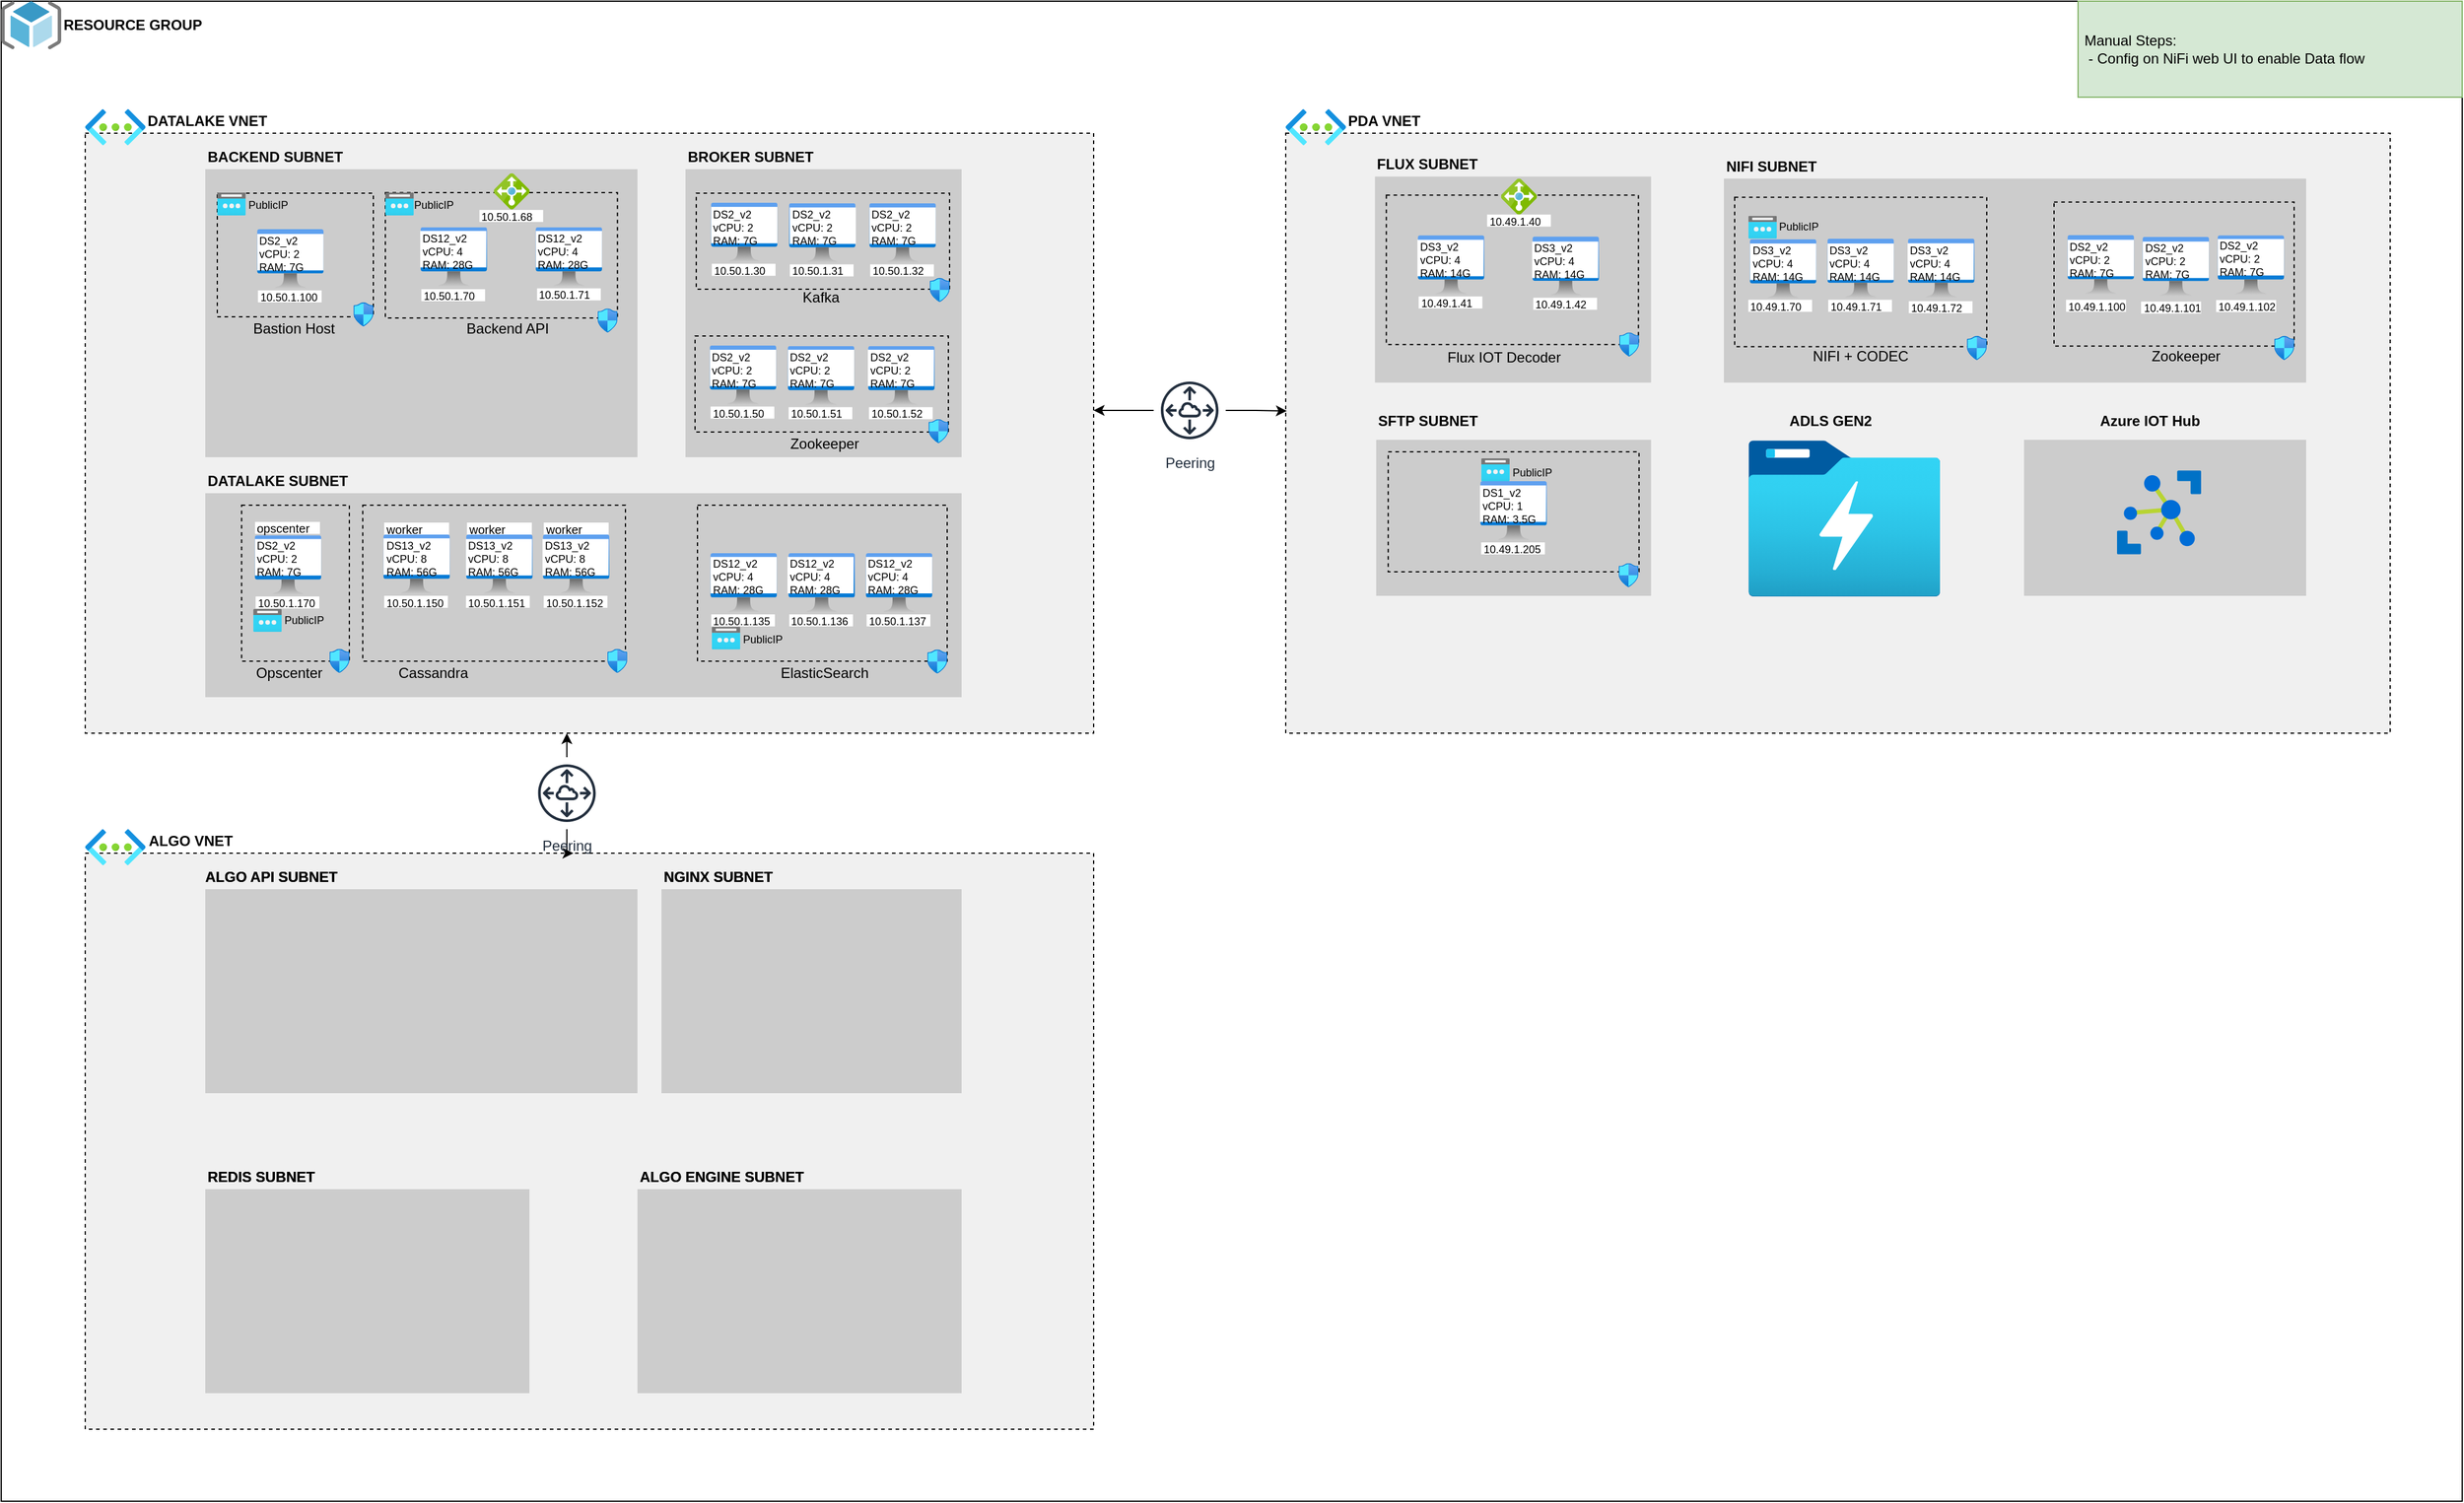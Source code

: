 <mxfile version="14.1.8" type="device"><diagram id="-XwydigJfeWYT86ld59W" name="Page-1"><mxGraphModel dx="3273" dy="1367" grid="1" gridSize="10" guides="1" tooltips="1" connect="1" arrows="1" fold="1" page="0" pageScale="1" pageWidth="850" pageHeight="1100" math="0" shadow="0"><root><mxCell id="0"/><mxCell id="1" parent="0"/><mxCell id="qlE-SgdbGnRQVRPb29I2-3" value="" style="rounded=0;whiteSpace=wrap;html=1;" parent="1" vertex="1"><mxGeometry x="-1320" y="-200" width="2050" height="1250" as="geometry"/></mxCell><mxCell id="7lwhPzg5kPYyMMM-2Xab-65" value="" style="rounded=0;whiteSpace=wrap;html=1;dashed=1;strokeColor=#000000;gradientColor=none;fillColor=#F0F0F0;" parent="1" vertex="1"><mxGeometry x="-250" y="-90" width="920" height="500" as="geometry"/></mxCell><mxCell id="7lwhPzg5kPYyMMM-2Xab-7" value="" style="rounded=0;whiteSpace=wrap;html=1;gradientColor=none;dashed=1;strokeColor=none;fillColor=#CCCCCC;" parent="1" vertex="1"><mxGeometry x="115" y="-52.18" width="485" height="170" as="geometry"/></mxCell><mxCell id="7lwhPzg5kPYyMMM-2Xab-27" value="&lt;b&gt;NIFI SUBNET&lt;/b&gt;" style="text;html=1;strokeColor=none;fillColor=none;align=left;verticalAlign=middle;whiteSpace=wrap;rounded=0;dashed=1;" parent="1" vertex="1"><mxGeometry x="115" y="-72.18" width="160" height="20" as="geometry"/></mxCell><mxCell id="7lwhPzg5kPYyMMM-2Xab-31" value="Zookeeper" style="text;html=1;strokeColor=none;fillColor=none;align=center;verticalAlign=middle;whiteSpace=wrap;rounded=0;dashed=1;" parent="1" vertex="1"><mxGeometry x="420" y="85.64" width="160" height="20" as="geometry"/></mxCell><mxCell id="7lwhPzg5kPYyMMM-2Xab-50" value="" style="rounded=0;whiteSpace=wrap;html=1;gradientColor=none;dashed=1;fillColor=#CCCCCC;strokeColor=none;" parent="1" vertex="1"><mxGeometry x="-174.64" y="165.5" width="228.96" height="130" as="geometry"/></mxCell><mxCell id="7lwhPzg5kPYyMMM-2Xab-54" value="&lt;b&gt;SFTP SUBNET&lt;/b&gt;" style="text;html=1;strokeColor=none;fillColor=none;align=left;verticalAlign=middle;whiteSpace=wrap;rounded=0;dashed=1;" parent="1" vertex="1"><mxGeometry x="-174.64" y="140" width="160" height="20" as="geometry"/></mxCell><mxCell id="7lwhPzg5kPYyMMM-2Xab-56" value="&lt;b&gt;Azure IOT Hub&lt;/b&gt;" style="text;html=1;strokeColor=none;fillColor=none;align=center;verticalAlign=middle;whiteSpace=wrap;rounded=0;dashed=1;" parent="1" vertex="1"><mxGeometry x="390" y="140" width="160" height="20" as="geometry"/></mxCell><mxCell id="7lwhPzg5kPYyMMM-2Xab-58" value="" style="rounded=0;whiteSpace=wrap;html=1;dashed=1;gradientColor=none;fillColor=none;" parent="1" vertex="1"><mxGeometry x="123.95" y="-36.68" width="210" height="124.5" as="geometry"/></mxCell><mxCell id="7lwhPzg5kPYyMMM-2Xab-59" value="" style="rounded=0;whiteSpace=wrap;html=1;dashed=1;gradientColor=none;fillColor=none;" parent="1" vertex="1"><mxGeometry x="390" y="-32.68" width="200" height="120" as="geometry"/></mxCell><mxCell id="7lwhPzg5kPYyMMM-2Xab-60" value="" style="rounded=0;whiteSpace=wrap;html=1;dashed=1;gradientColor=none;fillColor=none;" parent="1" vertex="1"><mxGeometry x="-164.64" y="175.5" width="208.96" height="100" as="geometry"/></mxCell><mxCell id="7lwhPzg5kPYyMMM-2Xab-61" value="" style="rounded=0;whiteSpace=wrap;html=1;gradientColor=none;dashed=1;fillColor=#CCCCCC;strokeColor=none;" parent="1" vertex="1"><mxGeometry x="365" y="165.5" width="235" height="130" as="geometry"/></mxCell><mxCell id="7lwhPzg5kPYyMMM-2Xab-55" value="" style="aspect=fixed;html=1;points=[];align=center;image;fontSize=12;image=img/lib/mscae/Azure_IoT_Hub.svg;dashed=1;strokeColor=#3399FF;fillColor=#ffffff;gradientColor=none;" parent="1" vertex="1"><mxGeometry x="442.5" y="191" width="70" height="70" as="geometry"/></mxCell><mxCell id="7lwhPzg5kPYyMMM-2Xab-62" value="" style="aspect=fixed;html=1;points=[];align=center;image;fontSize=12;image=img/lib/azure2/storage/Data_Lake_Storage_Gen1.svg;dashed=1;strokeColor=#000000;fillColor=none;gradientColor=none;" parent="1" vertex="1"><mxGeometry x="135.36" y="166.09" width="160" height="130" as="geometry"/></mxCell><mxCell id="7lwhPzg5kPYyMMM-2Xab-63" value="&lt;b&gt;ADLS GEN2&lt;/b&gt;" style="text;html=1;strokeColor=none;fillColor=none;align=center;verticalAlign=middle;whiteSpace=wrap;rounded=0;dashed=1;" parent="1" vertex="1"><mxGeometry x="123.95" y="140" width="160" height="20" as="geometry"/></mxCell><mxCell id="7lwhPzg5kPYyMMM-2Xab-34" value="" style="aspect=fixed;html=1;points=[];align=center;image;fontSize=12;image=img/lib/azure2/compute/Virtual_Machine.svg;dashed=1;strokeColor=#3399FF;fillColor=#F0F0F0;gradientColor=none;" parent="1" vertex="1"><mxGeometry x="400" y="-5.18" width="57.91" height="51" as="geometry"/></mxCell><mxCell id="7lwhPzg5kPYyMMM-2Xab-36" value="&lt;font style=&quot;font-size: 9px&quot;&gt;10.49.1.100&lt;/font&gt;" style="text;html=1;strokeColor=none;align=left;verticalAlign=middle;whiteSpace=wrap;rounded=0;dashed=1;fillColor=#ffffff;" parent="1" vertex="1"><mxGeometry x="400" y="48.82" width="50" height="10" as="geometry"/></mxCell><mxCell id="7lwhPzg5kPYyMMM-2Xab-66" value="&lt;b&gt;PDA VNET&lt;/b&gt;" style="text;html=1;strokeColor=none;fillColor=none;align=left;verticalAlign=middle;whiteSpace=wrap;rounded=0;dashed=1;" parent="1" vertex="1"><mxGeometry x="-199.75" y="-110" width="80" height="20" as="geometry"/></mxCell><mxCell id="7lwhPzg5kPYyMMM-2Xab-80" value="" style="aspect=fixed;html=1;points=[];align=center;image;fontSize=12;image=img/lib/azure2/compute/Virtual_Machine.svg;dashed=1;strokeColor=#3399FF;fillColor=#F0F0F0;gradientColor=none;" parent="1" vertex="1"><mxGeometry x="462.5" y="-3.68" width="57.91" height="51" as="geometry"/></mxCell><mxCell id="7lwhPzg5kPYyMMM-2Xab-84" value="&lt;font style=&quot;font-size: 9px&quot;&gt;10.49.1.101&lt;/font&gt;" style="text;html=1;strokeColor=none;align=left;verticalAlign=middle;whiteSpace=wrap;rounded=0;dashed=1;fillColor=#ffffff;" parent="1" vertex="1"><mxGeometry x="462.5" y="50.32" width="50" height="10" as="geometry"/></mxCell><mxCell id="7lwhPzg5kPYyMMM-2Xab-85" value="&lt;font style=&quot;font-size: 9px&quot;&gt;10.49.1.102&lt;/font&gt;" style="text;html=1;strokeColor=none;align=left;verticalAlign=middle;whiteSpace=wrap;rounded=0;dashed=1;fillColor=#ffffff;" parent="1" vertex="1"><mxGeometry x="525.04" y="49.07" width="50" height="10" as="geometry"/></mxCell><mxCell id="7lwhPzg5kPYyMMM-2Xab-86" value="" style="aspect=fixed;html=1;points=[];align=center;image;fontSize=12;image=img/lib/azure2/compute/Virtual_Machine.svg;dashed=1;strokeColor=#3399FF;fillColor=#F0F0F0;gradientColor=none;" parent="1" vertex="1"><mxGeometry x="525.04" y="-4.93" width="57.91" height="51" as="geometry"/></mxCell><mxCell id="7lwhPzg5kPYyMMM-2Xab-91" value="" style="aspect=fixed;html=1;points=[];align=center;image;fontSize=12;image=img/lib/azure2/compute/Virtual_Machine.svg;dashed=1;strokeColor=#3399FF;fillColor=#F0F0F0;gradientColor=none;" parent="1" vertex="1"><mxGeometry x="135.36" y="-1.68" width="57.91" height="51" as="geometry"/></mxCell><mxCell id="7lwhPzg5kPYyMMM-2Xab-92" value="&lt;div style=&quot;text-align: justify&quot;&gt;&lt;span style=&quot;font-size: 9px&quot;&gt;DS3_v2&lt;/span&gt;&lt;/div&gt;&lt;font style=&quot;font-size: 9px&quot;&gt;&lt;div style=&quot;text-align: justify&quot;&gt;&lt;span&gt;vCPU: 4&lt;/span&gt;&lt;/div&gt;&lt;div style=&quot;text-align: justify&quot;&gt;&lt;span&gt;RAM: 14G&lt;/span&gt;&lt;/div&gt;&lt;/font&gt;" style="text;html=1;strokeColor=none;align=left;verticalAlign=middle;whiteSpace=wrap;rounded=0;dashed=1;fillColor=#ffffff;" parent="1" vertex="1"><mxGeometry x="136.79" y="1.95" width="55.05" height="30.37" as="geometry"/></mxCell><mxCell id="7lwhPzg5kPYyMMM-2Xab-93" value="&lt;font style=&quot;font-size: 9px&quot;&gt;10.49.1.70&lt;/font&gt;" style="text;html=1;strokeColor=none;align=left;verticalAlign=middle;whiteSpace=wrap;rounded=0;dashed=1;fillColor=#ffffff;" parent="1" vertex="1"><mxGeometry x="135.36" y="48.82" width="53.07" height="10" as="geometry"/></mxCell><mxCell id="7lwhPzg5kPYyMMM-2Xab-94" value="" style="aspect=fixed;html=1;points=[];align=center;image;fontSize=12;image=img/lib/azure2/compute/Virtual_Machine.svg;dashed=1;strokeColor=#3399FF;fillColor=#F0F0F0;gradientColor=none;" parent="1" vertex="1"><mxGeometry x="199.99" y="-2.18" width="57.91" height="51" as="geometry"/></mxCell><mxCell id="7lwhPzg5kPYyMMM-2Xab-96" value="&lt;font style=&quot;font-size: 9px&quot;&gt;10.49.1.71&lt;/font&gt;" style="text;html=1;strokeColor=none;align=left;verticalAlign=middle;whiteSpace=wrap;rounded=0;dashed=1;fillColor=#ffffff;" parent="1" vertex="1"><mxGeometry x="201.92" y="48.82" width="53.07" height="10" as="geometry"/></mxCell><mxCell id="7lwhPzg5kPYyMMM-2Xab-97" value="" style="aspect=fixed;html=1;points=[];align=center;image;fontSize=12;image=img/lib/azure2/compute/Virtual_Machine.svg;dashed=1;strokeColor=#3399FF;fillColor=#F0F0F0;gradientColor=none;" parent="1" vertex="1"><mxGeometry x="267.09" y="-2.18" width="57.91" height="51" as="geometry"/></mxCell><mxCell id="7lwhPzg5kPYyMMM-2Xab-99" value="&lt;font style=&quot;font-size: 9px&quot;&gt;10.49.1.72&lt;/font&gt;" style="text;html=1;strokeColor=none;align=left;verticalAlign=middle;whiteSpace=wrap;rounded=0;dashed=1;fillColor=#ffffff;" parent="1" vertex="1"><mxGeometry x="269.02" y="50" width="53.07" height="10" as="geometry"/></mxCell><mxCell id="7lwhPzg5kPYyMMM-2Xab-100" value="" style="aspect=fixed;html=1;points=[];align=center;image;fontSize=12;image=img/lib/azure2/compute/Virtual_Machine.svg;dashed=1;strokeColor=#3399FF;fillColor=#F0F0F0;gradientColor=none;" parent="1" vertex="1"><mxGeometry x="-89.12" y="200" width="57.91" height="51" as="geometry"/></mxCell><mxCell id="7lwhPzg5kPYyMMM-2Xab-102" value="&lt;font style=&quot;font-size: 9px&quot;&gt;10.49.1.205&lt;/font&gt;" style="text;html=1;strokeColor=none;align=left;verticalAlign=middle;whiteSpace=wrap;rounded=0;dashed=1;fillColor=#ffffff;" parent="1" vertex="1"><mxGeometry x="-87.19" y="251" width="53.07" height="10" as="geometry"/></mxCell><mxCell id="7lwhPzg5kPYyMMM-2Xab-103" value="" style="rounded=0;whiteSpace=wrap;html=1;gradientColor=none;dashed=1;strokeColor=none;fillColor=#CCCCCC;" parent="1" vertex="1"><mxGeometry x="-175.68" y="-53.86" width="230" height="171.68" as="geometry"/></mxCell><mxCell id="7lwhPzg5kPYyMMM-2Xab-104" value="&lt;b&gt;FLUX SUBNET&lt;/b&gt;" style="text;html=1;strokeColor=none;fillColor=none;align=left;verticalAlign=middle;whiteSpace=wrap;rounded=0;dashed=1;" parent="1" vertex="1"><mxGeometry x="-175.68" y="-73.86" width="160" height="20" as="geometry"/></mxCell><mxCell id="7lwhPzg5kPYyMMM-2Xab-105" value="" style="rounded=0;whiteSpace=wrap;html=1;dashed=1;gradientColor=none;fillColor=none;" parent="1" vertex="1"><mxGeometry x="-166.2" y="-38.36" width="210" height="124.5" as="geometry"/></mxCell><mxCell id="7lwhPzg5kPYyMMM-2Xab-106" value="" style="aspect=fixed;html=1;points=[];align=center;image;fontSize=12;image=img/lib/azure2/compute/Virtual_Machine.svg;dashed=1;strokeColor=#3399FF;fillColor=#F0F0F0;gradientColor=none;" parent="1" vertex="1"><mxGeometry x="-141.2" y="-4.93" width="57.91" height="51" as="geometry"/></mxCell><mxCell id="7lwhPzg5kPYyMMM-2Xab-108" value="&lt;font style=&quot;font-size: 9px&quot;&gt;10.49.1.41&lt;/font&gt;" style="text;html=1;strokeColor=none;align=left;verticalAlign=middle;whiteSpace=wrap;rounded=0;dashed=1;fillColor=#ffffff;" parent="1" vertex="1"><mxGeometry x="-139.27" y="46.07" width="53.07" height="10" as="geometry"/></mxCell><mxCell id="7lwhPzg5kPYyMMM-2Xab-113" value="" style="aspect=fixed;html=1;points=[];align=center;image;fontSize=12;image=img/lib/azure2/compute/Virtual_Machine.svg;dashed=1;strokeColor=#3399FF;fillColor=#F0F0F0;gradientColor=none;" parent="1" vertex="1"><mxGeometry x="-45.68" y="-3.86" width="57.91" height="51" as="geometry"/></mxCell><mxCell id="7lwhPzg5kPYyMMM-2Xab-115" value="&lt;font style=&quot;font-size: 9px&quot;&gt;10.49.1.42&lt;/font&gt;" style="text;html=1;strokeColor=none;align=left;verticalAlign=middle;whiteSpace=wrap;rounded=0;dashed=1;fillColor=#ffffff;" parent="1" vertex="1"><mxGeometry x="-43.75" y="47.14" width="53.07" height="10" as="geometry"/></mxCell><mxCell id="7lwhPzg5kPYyMMM-2Xab-116" value="" style="aspect=fixed;html=1;points=[];align=center;image;fontSize=12;image=img/lib/mscae/Load_Balancer_feature.svg;dashed=1;strokeColor=#000000;fillColor=#F0F0F0;gradientColor=none;" parent="1" vertex="1"><mxGeometry x="-70.68" y="-52.18" width="30" height="30" as="geometry"/></mxCell><mxCell id="7lwhPzg5kPYyMMM-2Xab-117" value="&lt;font style=&quot;font-size: 9px&quot;&gt;10.49.1.40&lt;/font&gt;" style="text;html=1;strokeColor=none;align=left;verticalAlign=middle;whiteSpace=wrap;rounded=0;dashed=1;fillColor=#ffffff;" parent="1" vertex="1"><mxGeometry x="-82.22" y="-22.18" width="53.07" height="10" as="geometry"/></mxCell><mxCell id="7lwhPzg5kPYyMMM-2Xab-118" value="" style="rounded=0;whiteSpace=wrap;html=1;dashed=1;strokeColor=#000000;gradientColor=none;fillColor=#F0F0F0;" parent="1" vertex="1"><mxGeometry x="-1250" y="-90" width="840" height="500" as="geometry"/></mxCell><mxCell id="7lwhPzg5kPYyMMM-2Xab-119" value="" style="aspect=fixed;html=1;points=[];align=center;image;fontSize=12;image=img/lib/azure2/networking/Virtual_Networks.svg;" parent="1" vertex="1"><mxGeometry x="-1250" y="-110" width="50.25" height="30" as="geometry"/></mxCell><mxCell id="7lwhPzg5kPYyMMM-2Xab-120" value="&lt;b&gt;DATALAKE VNET&lt;/b&gt;" style="text;html=1;strokeColor=none;fillColor=none;align=left;verticalAlign=middle;whiteSpace=wrap;rounded=0;dashed=1;" parent="1" vertex="1"><mxGeometry x="-1199.75" y="-110" width="110" height="20" as="geometry"/></mxCell><mxCell id="7lwhPzg5kPYyMMM-2Xab-121" value="" style="rounded=0;whiteSpace=wrap;html=1;gradientColor=none;dashed=1;strokeColor=none;fillColor=#CCCCCC;" parent="1" vertex="1"><mxGeometry x="-1150" y="-60" width="360" height="240" as="geometry"/></mxCell><mxCell id="7lwhPzg5kPYyMMM-2Xab-122" value="&lt;b&gt;BACKEND SUBNET&lt;/b&gt;" style="text;html=1;strokeColor=none;fillColor=none;align=left;verticalAlign=middle;whiteSpace=wrap;rounded=0;dashed=1;" parent="1" vertex="1"><mxGeometry x="-1150" y="-80" width="160" height="20" as="geometry"/></mxCell><mxCell id="7lwhPzg5kPYyMMM-2Xab-123" value="" style="rounded=0;whiteSpace=wrap;html=1;dashed=1;gradientColor=none;fillColor=none;" parent="1" vertex="1"><mxGeometry x="-1000" y="-40.55" width="193.33" height="104.5" as="geometry"/></mxCell><mxCell id="7lwhPzg5kPYyMMM-2Xab-126" value="&lt;font style=&quot;font-size: 9px&quot;&gt;10.50.1.70&lt;/font&gt;" style="text;html=1;strokeColor=none;align=left;verticalAlign=middle;whiteSpace=wrap;rounded=0;dashed=1;fillColor=#ffffff;" parent="1" vertex="1"><mxGeometry x="-970" y="40.0" width="53.07" height="10" as="geometry"/></mxCell><mxCell id="7lwhPzg5kPYyMMM-2Xab-127" value="" style="aspect=fixed;html=1;points=[];align=center;image;fontSize=12;image=img/lib/mscae/Load_Balancer_feature.svg;dashed=1;strokeColor=#000000;fillColor=#F0F0F0;gradientColor=none;" parent="1" vertex="1"><mxGeometry x="-909.75" y="-56.55" width="30" height="30" as="geometry"/></mxCell><mxCell id="7lwhPzg5kPYyMMM-2Xab-128" value="&lt;font style=&quot;font-size: 9px&quot;&gt;10.50.1.68&lt;/font&gt;" style="text;html=1;strokeColor=none;align=left;verticalAlign=middle;whiteSpace=wrap;rounded=0;dashed=1;fillColor=#ffffff;" parent="1" vertex="1"><mxGeometry x="-921.64" y="-26.05" width="53.07" height="10" as="geometry"/></mxCell><mxCell id="7lwhPzg5kPYyMMM-2Xab-129" value="" style="aspect=fixed;html=1;points=[];align=center;image;fontSize=12;image=img/lib/azure2/compute/Virtual_Machine.svg;dashed=1;strokeColor=#3399FF;fillColor=#F0F0F0;gradientColor=none;" parent="1" vertex="1"><mxGeometry x="-876.05" y="-11.68" width="57.91" height="51" as="geometry"/></mxCell><mxCell id="7lwhPzg5kPYyMMM-2Xab-131" value="&lt;font style=&quot;font-size: 9px&quot;&gt;10.50.1.71&lt;/font&gt;" style="text;html=1;strokeColor=none;align=left;verticalAlign=middle;whiteSpace=wrap;rounded=0;dashed=1;fillColor=#ffffff;" parent="1" vertex="1"><mxGeometry x="-873.63" y="39.32" width="53.07" height="10" as="geometry"/></mxCell><mxCell id="7lwhPzg5kPYyMMM-2Xab-139" value="" style="rounded=0;whiteSpace=wrap;html=1;gradientColor=none;dashed=1;strokeColor=none;fillColor=#CCCCCC;" parent="1" vertex="1"><mxGeometry x="-1150" y="210" width="630" height="170" as="geometry"/></mxCell><mxCell id="7lwhPzg5kPYyMMM-2Xab-140" value="Cassandra" style="text;html=1;strokeColor=none;fillColor=none;align=center;verticalAlign=middle;whiteSpace=wrap;rounded=0;dashed=1;" parent="1" vertex="1"><mxGeometry x="-1039.75" y="350" width="160" height="20" as="geometry"/></mxCell><mxCell id="7lwhPzg5kPYyMMM-2Xab-141" value="" style="rounded=0;whiteSpace=wrap;html=1;dashed=1;gradientColor=none;fillColor=none;" parent="1" vertex="1"><mxGeometry x="-1119.75" y="220" width="89.75" height="130" as="geometry"/></mxCell><mxCell id="7lwhPzg5kPYyMMM-2Xab-142" value="" style="aspect=fixed;html=1;points=[];align=center;image;fontSize=12;image=img/lib/azure2/compute/Virtual_Machine.svg;dashed=1;strokeColor=#3399FF;fillColor=#F0F0F0;gradientColor=none;" parent="1" vertex="1"><mxGeometry x="-1002.91" y="244.5" width="57.91" height="51" as="geometry"/></mxCell><mxCell id="7lwhPzg5kPYyMMM-2Xab-144" value="&lt;font style=&quot;font-size: 9px&quot;&gt;10.50.1.150&lt;/font&gt;" style="text;html=1;strokeColor=none;align=left;verticalAlign=middle;whiteSpace=wrap;rounded=0;dashed=1;fillColor=#ffffff;" parent="1" vertex="1"><mxGeometry x="-1000.99" y="295.5" width="53.07" height="10" as="geometry"/></mxCell><mxCell id="7lwhPzg5kPYyMMM-2Xab-147" value="" style="aspect=fixed;html=1;points=[];align=center;image;fontSize=12;image=img/lib/azure2/compute/Virtual_Machine.svg;dashed=1;strokeColor=#3399FF;fillColor=#F0F0F0;gradientColor=none;" parent="1" vertex="1"><mxGeometry x="-933.96" y="244.5" width="57.91" height="51" as="geometry"/></mxCell><mxCell id="7lwhPzg5kPYyMMM-2Xab-149" value="&lt;font style=&quot;font-size: 9px&quot;&gt;10.50.1.151&lt;/font&gt;" style="text;html=1;strokeColor=none;align=left;verticalAlign=middle;whiteSpace=wrap;rounded=0;dashed=1;fillColor=#ffffff;" parent="1" vertex="1"><mxGeometry x="-932.82" y="295.5" width="53.07" height="10" as="geometry"/></mxCell><mxCell id="7lwhPzg5kPYyMMM-2Xab-150" value="" style="aspect=fixed;html=1;points=[];align=center;image;fontSize=12;image=img/lib/azure2/compute/Virtual_Machine.svg;dashed=1;strokeColor=#3399FF;fillColor=#F0F0F0;gradientColor=none;" parent="1" vertex="1"><mxGeometry x="-870" y="244.5" width="57.91" height="51" as="geometry"/></mxCell><mxCell id="7lwhPzg5kPYyMMM-2Xab-152" value="&lt;font style=&quot;font-size: 9px&quot;&gt;10.50.1.152&lt;/font&gt;" style="text;html=1;strokeColor=none;align=left;verticalAlign=middle;whiteSpace=wrap;rounded=0;dashed=1;fillColor=#ffffff;" parent="1" vertex="1"><mxGeometry x="-868.08" y="295.5" width="53.07" height="10" as="geometry"/></mxCell><mxCell id="7lwhPzg5kPYyMMM-2Xab-153" value="&lt;font size=&quot;1&quot;&gt;worker&lt;/font&gt;" style="text;html=1;strokeColor=none;align=left;verticalAlign=middle;whiteSpace=wrap;rounded=0;dashed=1;fillColor=#ffffff;" parent="1" vertex="1"><mxGeometry x="-1000.99" y="234.5" width="54.07" height="10" as="geometry"/></mxCell><mxCell id="7lwhPzg5kPYyMMM-2Xab-156" value="&lt;font size=&quot;1&quot;&gt;worker&lt;/font&gt;" style="text;html=1;strokeColor=none;align=left;verticalAlign=middle;whiteSpace=wrap;rounded=0;dashed=1;fillColor=#ffffff;" parent="1" vertex="1"><mxGeometry x="-932.04" y="234.5" width="54.07" height="10" as="geometry"/></mxCell><mxCell id="7lwhPzg5kPYyMMM-2Xab-157" value="&lt;font size=&quot;1&quot;&gt;worker&lt;/font&gt;" style="text;html=1;strokeColor=none;align=left;verticalAlign=middle;whiteSpace=wrap;rounded=0;dashed=1;fillColor=#ffffff;" parent="1" vertex="1"><mxGeometry x="-868.06" y="234.5" width="54.07" height="10" as="geometry"/></mxCell><mxCell id="7lwhPzg5kPYyMMM-2Xab-158" value="" style="aspect=fixed;html=1;points=[];align=center;image;fontSize=12;image=img/lib/azure2/compute/Virtual_Machine.svg;dashed=1;strokeColor=#3399FF;fillColor=#F0F0F0;gradientColor=none;" parent="1" vertex="1"><mxGeometry x="-1110" y="245.09" width="57.91" height="51" as="geometry"/></mxCell><mxCell id="7lwhPzg5kPYyMMM-2Xab-160" value="&lt;font style=&quot;font-size: 9px&quot;&gt;10.50.1.170&lt;/font&gt;" style="text;html=1;strokeColor=none;align=left;verticalAlign=middle;whiteSpace=wrap;rounded=0;dashed=1;fillColor=#ffffff;" parent="1" vertex="1"><mxGeometry x="-1108.07" y="296.09" width="53.07" height="10" as="geometry"/></mxCell><mxCell id="7lwhPzg5kPYyMMM-2Xab-161" value="&lt;font size=&quot;1&quot;&gt;opscenter&lt;/font&gt;" style="text;html=1;strokeColor=none;align=left;verticalAlign=middle;whiteSpace=wrap;rounded=0;dashed=1;fillColor=#ffffff;" parent="1" vertex="1"><mxGeometry x="-1108.56" y="233.9" width="54.07" height="10" as="geometry"/></mxCell><mxCell id="7lwhPzg5kPYyMMM-2Xab-163" value="ElasticSearch" style="text;html=1;strokeColor=none;fillColor=none;align=center;verticalAlign=middle;whiteSpace=wrap;rounded=0;dashed=1;" parent="1" vertex="1"><mxGeometry x="-714.11" y="350" width="160" height="20" as="geometry"/></mxCell><mxCell id="7lwhPzg5kPYyMMM-2Xab-164" value="" style="rounded=0;whiteSpace=wrap;html=1;dashed=1;gradientColor=none;fillColor=none;" parent="1" vertex="1"><mxGeometry x="-740" y="220" width="208" height="130" as="geometry"/></mxCell><mxCell id="7lwhPzg5kPYyMMM-2Xab-165" value="" style="aspect=fixed;html=1;points=[];align=center;image;fontSize=12;image=img/lib/azure2/compute/Virtual_Machine.svg;dashed=1;strokeColor=#3399FF;fillColor=#F0F0F0;gradientColor=none;" parent="1" vertex="1"><mxGeometry x="-601.01" y="260" width="57.91" height="51" as="geometry"/></mxCell><mxCell id="7lwhPzg5kPYyMMM-2Xab-167" value="&lt;font style=&quot;font-size: 9px&quot;&gt;10.50.1.137&lt;/font&gt;" style="text;html=1;strokeColor=none;align=left;verticalAlign=middle;whiteSpace=wrap;rounded=0;dashed=1;fillColor=#ffffff;" parent="1" vertex="1"><mxGeometry x="-599.08" y="311" width="53.07" height="10" as="geometry"/></mxCell><mxCell id="7lwhPzg5kPYyMMM-2Xab-168" value="" style="aspect=fixed;html=1;points=[];align=center;image;fontSize=12;image=img/lib/azure2/compute/Virtual_Machine.svg;dashed=1;strokeColor=#3399FF;fillColor=#F0F0F0;gradientColor=none;" parent="1" vertex="1"><mxGeometry x="-730.49" y="260" width="57.91" height="51" as="geometry"/></mxCell><mxCell id="7lwhPzg5kPYyMMM-2Xab-170" value="&lt;font style=&quot;font-size: 9px&quot;&gt;10.50.1.135&lt;/font&gt;" style="text;html=1;strokeColor=none;align=left;verticalAlign=middle;whiteSpace=wrap;rounded=0;dashed=1;fillColor=#ffffff;" parent="1" vertex="1"><mxGeometry x="-728.56" y="311" width="53.07" height="10" as="geometry"/></mxCell><mxCell id="7lwhPzg5kPYyMMM-2Xab-171" value="" style="aspect=fixed;html=1;points=[];align=center;image;fontSize=12;image=img/lib/azure2/compute/Virtual_Machine.svg;dashed=1;strokeColor=#3399FF;fillColor=#F0F0F0;gradientColor=none;" parent="1" vertex="1"><mxGeometry x="-665.48" y="260" width="57.91" height="51" as="geometry"/></mxCell><mxCell id="7lwhPzg5kPYyMMM-2Xab-173" value="&lt;font style=&quot;font-size: 9px&quot;&gt;10.50.1.136&lt;/font&gt;" style="text;html=1;strokeColor=none;align=left;verticalAlign=middle;whiteSpace=wrap;rounded=0;dashed=1;fillColor=#ffffff;" parent="1" vertex="1"><mxGeometry x="-663.55" y="311" width="53.07" height="10" as="geometry"/></mxCell><mxCell id="7lwhPzg5kPYyMMM-2Xab-179" value="" style="rounded=0;whiteSpace=wrap;html=1;gradientColor=none;dashed=1;strokeColor=none;fillColor=#CCCCCC;" parent="1" vertex="1"><mxGeometry x="-750" y="-60" width="230" height="240" as="geometry"/></mxCell><mxCell id="7lwhPzg5kPYyMMM-2Xab-180" value="" style="rounded=0;whiteSpace=wrap;html=1;dashed=1;gradientColor=none;fillColor=none;" parent="1" vertex="1"><mxGeometry x="-741.04" y="-40" width="211.04" height="80" as="geometry"/></mxCell><mxCell id="7lwhPzg5kPYyMMM-2Xab-182" value="" style="aspect=fixed;html=1;points=[];align=center;image;fontSize=12;image=img/lib/azure2/compute/Virtual_Machine.svg;dashed=1;strokeColor=#3399FF;fillColor=#F0F0F0;gradientColor=none;" parent="1" vertex="1"><mxGeometry x="-598.07" y="-31.68" width="57.91" height="51" as="geometry"/></mxCell><mxCell id="7lwhPzg5kPYyMMM-2Xab-184" value="&lt;font style=&quot;font-size: 9px&quot;&gt;10.50.1.32&lt;/font&gt;" style="text;html=1;strokeColor=none;align=left;verticalAlign=middle;whiteSpace=wrap;rounded=0;dashed=1;fillColor=#ffffff;" parent="1" vertex="1"><mxGeometry x="-596.14" y="19.32" width="53.07" height="10" as="geometry"/></mxCell><mxCell id="7lwhPzg5kPYyMMM-2Xab-185" value="&lt;b&gt;BROKER SUBNET&lt;/b&gt;" style="text;html=1;strokeColor=none;fillColor=none;align=left;verticalAlign=middle;whiteSpace=wrap;rounded=0;dashed=1;" parent="1" vertex="1"><mxGeometry x="-750" y="-80" width="160" height="20" as="geometry"/></mxCell><mxCell id="7lwhPzg5kPYyMMM-2Xab-186" value="" style="aspect=fixed;html=1;points=[];align=center;image;fontSize=12;image=img/lib/azure2/compute/Virtual_Machine.svg;dashed=1;strokeColor=#3399FF;fillColor=#F0F0F0;gradientColor=none;" parent="1" vertex="1"><mxGeometry x="-730" y="-32.18" width="57.91" height="51" as="geometry"/></mxCell><mxCell id="7lwhPzg5kPYyMMM-2Xab-188" value="&lt;font style=&quot;font-size: 9px&quot;&gt;10.50.1.30&lt;/font&gt;" style="text;html=1;strokeColor=none;align=left;verticalAlign=middle;whiteSpace=wrap;rounded=0;dashed=1;fillColor=#ffffff;" parent="1" vertex="1"><mxGeometry x="-728.07" y="18.82" width="53.07" height="10" as="geometry"/></mxCell><mxCell id="7lwhPzg5kPYyMMM-2Xab-189" value="" style="aspect=fixed;html=1;points=[];align=center;image;fontSize=12;image=img/lib/azure2/compute/Virtual_Machine.svg;dashed=1;strokeColor=#3399FF;fillColor=#F0F0F0;gradientColor=none;" parent="1" vertex="1"><mxGeometry x="-665" y="-31.68" width="57.91" height="51" as="geometry"/></mxCell><mxCell id="7lwhPzg5kPYyMMM-2Xab-191" value="&lt;font style=&quot;font-size: 9px&quot;&gt;10.50.1.31&lt;/font&gt;" style="text;html=1;strokeColor=none;align=left;verticalAlign=middle;whiteSpace=wrap;rounded=0;dashed=1;fillColor=#ffffff;" parent="1" vertex="1"><mxGeometry x="-663.07" y="19.32" width="53.07" height="10" as="geometry"/></mxCell><mxCell id="7lwhPzg5kPYyMMM-2Xab-192" value="Kafka" style="text;html=1;strokeColor=none;fillColor=none;align=center;verticalAlign=middle;whiteSpace=wrap;rounded=0;dashed=1;" parent="1" vertex="1"><mxGeometry x="-716.53" y="37.25" width="160" height="20" as="geometry"/></mxCell><mxCell id="7lwhPzg5kPYyMMM-2Xab-202" value="" style="rounded=0;whiteSpace=wrap;html=1;dashed=1;gradientColor=none;fillColor=none;" parent="1" vertex="1"><mxGeometry x="-742.05" y="79" width="211.04" height="80" as="geometry"/></mxCell><mxCell id="7lwhPzg5kPYyMMM-2Xab-203" value="" style="aspect=fixed;html=1;points=[];align=center;image;fontSize=12;image=img/lib/azure2/compute/Virtual_Machine.svg;dashed=1;strokeColor=#3399FF;fillColor=#F0F0F0;gradientColor=none;" parent="1" vertex="1"><mxGeometry x="-599.08" y="87.32" width="57.91" height="51" as="geometry"/></mxCell><mxCell id="7lwhPzg5kPYyMMM-2Xab-205" value="&lt;font style=&quot;font-size: 9px&quot;&gt;10.50.1.52&lt;/font&gt;" style="text;html=1;strokeColor=none;align=left;verticalAlign=middle;whiteSpace=wrap;rounded=0;dashed=1;fillColor=#ffffff;" parent="1" vertex="1"><mxGeometry x="-597.15" y="138.32" width="53.07" height="10" as="geometry"/></mxCell><mxCell id="7lwhPzg5kPYyMMM-2Xab-206" value="" style="aspect=fixed;html=1;points=[];align=center;image;fontSize=12;image=img/lib/azure2/compute/Virtual_Machine.svg;dashed=1;strokeColor=#3399FF;fillColor=#F0F0F0;gradientColor=none;" parent="1" vertex="1"><mxGeometry x="-731.01" y="86.82" width="57.91" height="51" as="geometry"/></mxCell><mxCell id="7lwhPzg5kPYyMMM-2Xab-208" value="&lt;font style=&quot;font-size: 9px&quot;&gt;10.50.1.50&lt;/font&gt;" style="text;html=1;strokeColor=none;align=left;verticalAlign=middle;whiteSpace=wrap;rounded=0;dashed=1;fillColor=#ffffff;" parent="1" vertex="1"><mxGeometry x="-729.08" y="137.82" width="53.07" height="10" as="geometry"/></mxCell><mxCell id="7lwhPzg5kPYyMMM-2Xab-209" value="" style="aspect=fixed;html=1;points=[];align=center;image;fontSize=12;image=img/lib/azure2/compute/Virtual_Machine.svg;dashed=1;strokeColor=#3399FF;fillColor=#F0F0F0;gradientColor=none;" parent="1" vertex="1"><mxGeometry x="-666.01" y="87.32" width="57.91" height="51" as="geometry"/></mxCell><mxCell id="7lwhPzg5kPYyMMM-2Xab-211" value="&lt;font style=&quot;font-size: 9px&quot;&gt;10.50.1.51&lt;/font&gt;" style="text;html=1;strokeColor=none;align=left;verticalAlign=middle;whiteSpace=wrap;rounded=0;dashed=1;fillColor=#ffffff;" parent="1" vertex="1"><mxGeometry x="-664.08" y="138.32" width="53.07" height="10" as="geometry"/></mxCell><mxCell id="7lwhPzg5kPYyMMM-2Xab-212" value="Zookeeper" style="text;html=1;strokeColor=none;fillColor=none;align=center;verticalAlign=middle;whiteSpace=wrap;rounded=0;dashed=1;" parent="1" vertex="1"><mxGeometry x="-714.11" y="159" width="160" height="20" as="geometry"/></mxCell><mxCell id="7lwhPzg5kPYyMMM-2Xab-271" value="&lt;b&gt;DATALAKE SUBNET&lt;/b&gt;" style="text;html=1;strokeColor=none;fillColor=none;align=left;verticalAlign=middle;whiteSpace=wrap;rounded=0;dashed=1;" parent="1" vertex="1"><mxGeometry x="-1150" y="190" width="160" height="20" as="geometry"/></mxCell><mxCell id="7lwhPzg5kPYyMMM-2Xab-275" value="" style="aspect=fixed;html=1;points=[];align=center;image;fontSize=12;image=img/lib/azure2/compute/Virtual_Machine.svg;dashed=1;strokeColor=#3399FF;fillColor=#F0F0F0;gradientColor=none;" parent="1" vertex="1"><mxGeometry x="-971.93" y="-11.68" width="57.91" height="51" as="geometry"/></mxCell><mxCell id="7lwhPzg5kPYyMMM-2Xab-278" value="" style="rounded=0;whiteSpace=wrap;html=1;dashed=1;gradientColor=none;fillColor=none;" parent="1" vertex="1"><mxGeometry x="-1140" y="-40" width="130" height="103" as="geometry"/></mxCell><mxCell id="7lwhPzg5kPYyMMM-2Xab-280" value="" style="aspect=fixed;html=1;points=[];align=center;image;fontSize=12;image=img/lib/azure2/compute/Virtual_Machine.svg;dashed=1;strokeColor=#3399FF;fillColor=#F0F0F0;gradientColor=none;" parent="1" vertex="1"><mxGeometry x="-1108.07" y="-10.0" width="57.91" height="51" as="geometry"/></mxCell><mxCell id="7lwhPzg5kPYyMMM-2Xab-282" value="&lt;font style=&quot;font-size: 9px&quot;&gt;10.50.1.100&lt;/font&gt;" style="text;html=1;strokeColor=none;align=left;verticalAlign=middle;whiteSpace=wrap;rounded=0;dashed=1;fillColor=#ffffff;" parent="1" vertex="1"><mxGeometry x="-1106.14" y="41.0" width="53.07" height="10" as="geometry"/></mxCell><mxCell id="7lwhPzg5kPYyMMM-2Xab-283" value="Bastion Host" style="text;html=1;strokeColor=none;fillColor=none;align=center;verticalAlign=middle;whiteSpace=wrap;rounded=0;dashed=1;" parent="1" vertex="1"><mxGeometry x="-1155.72" y="62.88" width="160" height="20" as="geometry"/></mxCell><mxCell id="7lwhPzg5kPYyMMM-2Xab-284" value="Backend API" style="text;html=1;strokeColor=none;fillColor=none;align=center;verticalAlign=middle;whiteSpace=wrap;rounded=0;dashed=1;" parent="1" vertex="1"><mxGeometry x="-978.14" y="63.0" width="160" height="20" as="geometry"/></mxCell><mxCell id="7lwhPzg5kPYyMMM-2Xab-285" value="NIFI + CODEC" style="text;html=1;strokeColor=none;fillColor=none;align=center;verticalAlign=middle;whiteSpace=wrap;rounded=0;dashed=1;" parent="1" vertex="1"><mxGeometry x="148.95" y="85.64" width="160" height="20" as="geometry"/></mxCell><mxCell id="7lwhPzg5kPYyMMM-2Xab-286" value="Flux IOT Decoder" style="text;html=1;strokeColor=none;fillColor=none;align=center;verticalAlign=middle;whiteSpace=wrap;rounded=0;dashed=1;" parent="1" vertex="1"><mxGeometry x="-147.77" y="87.32" width="160" height="20" as="geometry"/></mxCell><mxCell id="7lwhPzg5kPYyMMM-2Xab-288" value="" style="rounded=0;whiteSpace=wrap;html=1;dashed=1;strokeColor=#000000;gradientColor=none;fillColor=#F0F0F0;" parent="1" vertex="1"><mxGeometry x="-1250" y="510" width="840" height="480" as="geometry"/></mxCell><mxCell id="7lwhPzg5kPYyMMM-2Xab-289" value="&lt;b&gt;ALGO VNET&lt;/b&gt;" style="text;html=1;strokeColor=none;fillColor=none;align=left;verticalAlign=middle;whiteSpace=wrap;rounded=0;dashed=1;" parent="1" vertex="1"><mxGeometry x="-1198.56" y="490" width="90" height="20" as="geometry"/></mxCell><mxCell id="7lwhPzg5kPYyMMM-2Xab-290" value="" style="rounded=0;whiteSpace=wrap;html=1;gradientColor=none;dashed=1;strokeColor=none;fillColor=#CCCCCC;" parent="1" vertex="1"><mxGeometry x="-1150" y="540" width="360" height="170" as="geometry"/></mxCell><mxCell id="7lwhPzg5kPYyMMM-2Xab-291" value="&lt;b&gt;ALGO API SUBNET&lt;/b&gt;" style="text;html=1;strokeColor=none;fillColor=none;align=left;verticalAlign=middle;whiteSpace=wrap;rounded=0;dashed=1;" parent="1" vertex="1"><mxGeometry x="-1152.14" y="520" width="154.28" height="20" as="geometry"/></mxCell><mxCell id="7lwhPzg5kPYyMMM-2Xab-299" value="" style="aspect=fixed;html=1;points=[];align=center;image;fontSize=12;image=img/lib/azure2/networking/Virtual_Networks.svg;" parent="1" vertex="1"><mxGeometry x="-1250" y="490" width="50.25" height="30" as="geometry"/></mxCell><mxCell id="7lwhPzg5kPYyMMM-2Xab-324" value="" style="rounded=0;whiteSpace=wrap;html=1;gradientColor=none;dashed=1;strokeColor=none;fillColor=#CCCCCC;" parent="1" vertex="1"><mxGeometry x="-770" y="540" width="250" height="170" as="geometry"/></mxCell><mxCell id="7lwhPzg5kPYyMMM-2Xab-330" value="&lt;b&gt;NGINX SUBNET&lt;/b&gt;" style="text;html=1;strokeColor=none;fillColor=none;align=left;verticalAlign=middle;whiteSpace=wrap;rounded=0;dashed=1;" parent="1" vertex="1"><mxGeometry x="-770" y="520" width="154.28" height="20" as="geometry"/></mxCell><mxCell id="7lwhPzg5kPYyMMM-2Xab-361" value="" style="rounded=0;whiteSpace=wrap;html=1;gradientColor=none;dashed=1;strokeColor=none;fillColor=#CCCCCC;" parent="1" vertex="1"><mxGeometry x="-1150" y="790" width="270" height="170" as="geometry"/></mxCell><mxCell id="7lwhPzg5kPYyMMM-2Xab-364" value="&lt;b&gt;REDIS SUBNET&lt;/b&gt;" style="text;html=1;strokeColor=none;fillColor=none;align=left;verticalAlign=middle;whiteSpace=wrap;rounded=0;dashed=1;" parent="1" vertex="1"><mxGeometry x="-1150" y="770" width="154.28" height="20" as="geometry"/></mxCell><mxCell id="7lwhPzg5kPYyMMM-2Xab-377" value="" style="rounded=0;whiteSpace=wrap;html=1;gradientColor=none;dashed=1;strokeColor=none;fillColor=#CCCCCC;" parent="1" vertex="1"><mxGeometry x="-790" y="790" width="270" height="170" as="geometry"/></mxCell><mxCell id="7lwhPzg5kPYyMMM-2Xab-380" value="&lt;b&gt;ALGO ENGINE SUBNET&lt;/b&gt;" style="text;html=1;strokeColor=none;fillColor=none;align=left;verticalAlign=middle;whiteSpace=wrap;rounded=0;dashed=1;" parent="1" vertex="1"><mxGeometry x="-790" y="770" width="154.28" height="20" as="geometry"/></mxCell><mxCell id="7lwhPzg5kPYyMMM-2Xab-391" style="edgeStyle=orthogonalEdgeStyle;rounded=0;orthogonalLoop=1;jettySize=auto;html=1;entryX=0.478;entryY=1;entryDx=0;entryDy=0;entryPerimeter=0;" parent="1" source="7lwhPzg5kPYyMMM-2Xab-390" target="7lwhPzg5kPYyMMM-2Xab-118" edge="1"><mxGeometry relative="1" as="geometry"/></mxCell><mxCell id="7lwhPzg5kPYyMMM-2Xab-394" style="edgeStyle=orthogonalEdgeStyle;rounded=0;orthogonalLoop=1;jettySize=auto;html=1;entryX=0.484;entryY=0;entryDx=0;entryDy=0;entryPerimeter=0;" parent="1" source="7lwhPzg5kPYyMMM-2Xab-390" target="7lwhPzg5kPYyMMM-2Xab-288" edge="1"><mxGeometry relative="1" as="geometry"/></mxCell><mxCell id="7lwhPzg5kPYyMMM-2Xab-390" value="Peering" style="outlineConnect=0;fontColor=#232F3E;gradientColor=none;strokeColor=#232F3E;fillColor=#ffffff;dashed=0;verticalLabelPosition=bottom;verticalAlign=top;align=center;html=1;fontSize=12;fontStyle=0;aspect=fixed;shape=mxgraph.aws4.resourceIcon;resIcon=mxgraph.aws4.peering;" parent="1" vertex="1"><mxGeometry x="-878.77" y="430" width="60" height="60" as="geometry"/></mxCell><mxCell id="7lwhPzg5kPYyMMM-2Xab-397" style="edgeStyle=orthogonalEdgeStyle;rounded=0;orthogonalLoop=1;jettySize=auto;html=1;entryX=1;entryY=0.462;entryDx=0;entryDy=0;entryPerimeter=0;" parent="1" source="7lwhPzg5kPYyMMM-2Xab-395" target="7lwhPzg5kPYyMMM-2Xab-118" edge="1"><mxGeometry relative="1" as="geometry"/></mxCell><mxCell id="7lwhPzg5kPYyMMM-2Xab-445" style="edgeStyle=orthogonalEdgeStyle;rounded=0;orthogonalLoop=1;jettySize=auto;html=1;entryX=0.001;entryY=0.463;entryDx=0;entryDy=0;entryPerimeter=0;" parent="1" source="7lwhPzg5kPYyMMM-2Xab-395" target="7lwhPzg5kPYyMMM-2Xab-65" edge="1"><mxGeometry relative="1" as="geometry"/></mxCell><mxCell id="7lwhPzg5kPYyMMM-2Xab-395" value="Peering" style="outlineConnect=0;fontColor=#232F3E;gradientColor=none;strokeColor=#232F3E;fillColor=#ffffff;dashed=0;verticalLabelPosition=bottom;verticalAlign=top;align=center;html=1;fontSize=12;fontStyle=0;aspect=fixed;shape=mxgraph.aws4.resourceIcon;resIcon=mxgraph.aws4.peering;" parent="1" vertex="1"><mxGeometry x="-360" y="111" width="60" height="60" as="geometry"/></mxCell><mxCell id="7lwhPzg5kPYyMMM-2Xab-400" value="" style="aspect=fixed;html=1;points=[];align=center;image;fontSize=12;image=img/lib/azure2/networking/Public_IP_Addresses.svg;dashed=1;strokeColor=#000000;fillColor=#F0F0F0;gradientColor=none;" parent="1" vertex="1"><mxGeometry x="-1140" y="-40.55" width="23.75" height="19" as="geometry"/></mxCell><mxCell id="7lwhPzg5kPYyMMM-2Xab-403" value="" style="aspect=fixed;html=1;points=[];align=center;image;fontSize=12;image=img/lib/azure2/networking/Public_IP_Addresses.svg;dashed=1;strokeColor=#000000;fillColor=#F0F0F0;gradientColor=none;" parent="1" vertex="1"><mxGeometry x="-1000" y="-40.55" width="23.75" height="19" as="geometry"/></mxCell><mxCell id="7lwhPzg5kPYyMMM-2Xab-405" value="" style="aspect=fixed;html=1;points=[];align=center;image;fontSize=12;image=img/lib/azure2/networking/Public_IP_Addresses.svg;dashed=1;strokeColor=#000000;fillColor=#F0F0F0;gradientColor=none;" parent="1" vertex="1"><mxGeometry x="-728.07" y="321.25" width="23.75" height="19" as="geometry"/></mxCell><mxCell id="7lwhPzg5kPYyMMM-2Xab-409" value="" style="aspect=fixed;html=1;points=[];align=center;image;fontSize=12;image=img/lib/azure2/networking/Public_IP_Addresses.svg;dashed=1;strokeColor=#000000;fillColor=#F0F0F0;gradientColor=none;" parent="1" vertex="1"><mxGeometry x="-1110" y="306.5" width="23.75" height="19" as="geometry"/></mxCell><mxCell id="7lwhPzg5kPYyMMM-2Xab-411" value="&lt;font style=&quot;font-size: 9px&quot;&gt;PublicIP&lt;/font&gt;" style="text;html=1;strokeColor=none;fillColor=none;align=left;verticalAlign=middle;whiteSpace=wrap;rounded=0;dashed=1;" parent="1" vertex="1"><mxGeometry x="-1086.25" y="305.5" width="46.25" height="18.5" as="geometry"/></mxCell><mxCell id="7lwhPzg5kPYyMMM-2Xab-413" value="&lt;font style=&quot;font-size: 9px&quot;&gt;PublicIP&lt;/font&gt;" style="text;html=1;strokeColor=none;fillColor=none;align=left;verticalAlign=middle;whiteSpace=wrap;rounded=0;dashed=1;" parent="1" vertex="1"><mxGeometry x="-1116.25" y="-40.55" width="46.25" height="18.5" as="geometry"/></mxCell><mxCell id="7lwhPzg5kPYyMMM-2Xab-414" value="&lt;font style=&quot;font-size: 9px&quot;&gt;PublicIP&lt;/font&gt;" style="text;html=1;strokeColor=none;fillColor=none;align=left;verticalAlign=middle;whiteSpace=wrap;rounded=0;dashed=1;" parent="1" vertex="1"><mxGeometry x="-978.14" y="-40.55" width="46.25" height="18.5" as="geometry"/></mxCell><mxCell id="7lwhPzg5kPYyMMM-2Xab-415" value="&lt;font style=&quot;font-size: 9px&quot;&gt;PublicIP&lt;/font&gt;" style="text;html=1;strokeColor=none;fillColor=none;align=left;verticalAlign=middle;whiteSpace=wrap;rounded=0;dashed=1;" parent="1" vertex="1"><mxGeometry x="-704.32" y="321.25" width="46.25" height="18.5" as="geometry"/></mxCell><mxCell id="7lwhPzg5kPYyMMM-2Xab-419" value="" style="aspect=fixed;html=1;points=[];align=center;image;fontSize=12;image=img/lib/azure2/networking/Public_IP_Addresses.svg;dashed=1;strokeColor=#000000;fillColor=#F0F0F0;gradientColor=none;" parent="1" vertex="1"><mxGeometry x="135.36" y="-21.18" width="23.75" height="19" as="geometry"/></mxCell><mxCell id="7lwhPzg5kPYyMMM-2Xab-420" value="&lt;font style=&quot;font-size: 9px&quot;&gt;PublicIP&lt;/font&gt;" style="text;html=1;strokeColor=none;fillColor=none;align=left;verticalAlign=middle;whiteSpace=wrap;rounded=0;dashed=1;" parent="1" vertex="1"><mxGeometry x="159.11" y="-22.18" width="46.25" height="18.5" as="geometry"/></mxCell><mxCell id="7lwhPzg5kPYyMMM-2Xab-421" value="" style="aspect=fixed;html=1;points=[];align=center;image;fontSize=12;image=img/lib/azure2/networking/Public_IP_Addresses.svg;dashed=1;strokeColor=#000000;fillColor=#F0F0F0;gradientColor=none;" parent="1" vertex="1"><mxGeometry x="-87.19" y="181" width="23.75" height="19" as="geometry"/></mxCell><mxCell id="7lwhPzg5kPYyMMM-2Xab-422" value="&lt;font style=&quot;font-size: 9px&quot;&gt;PublicIP&lt;/font&gt;" style="text;html=1;strokeColor=none;fillColor=none;align=left;verticalAlign=middle;whiteSpace=wrap;rounded=0;dashed=1;" parent="1" vertex="1"><mxGeometry x="-63.44" y="183.09" width="46.25" height="18.5" as="geometry"/></mxCell><mxCell id="qlE-SgdbGnRQVRPb29I2-2" value="&amp;nbsp;Manual Steps: &lt;br&gt;&amp;nbsp; - Config on NiFi web UI to enable Data flow&amp;nbsp;" style="text;html=1;strokeColor=#82b366;fillColor=#d5e8d4;align=left;verticalAlign=middle;whiteSpace=wrap;rounded=0;" parent="1" vertex="1"><mxGeometry x="410" y="-200" width="320" height="80" as="geometry"/></mxCell><mxCell id="L7GVxtZk6w3-EVQCaHx6-2" value="&lt;div style=&quot;text-align: justify&quot;&gt;&lt;span style=&quot;font-size: 9px&quot;&gt;DS3_v2&lt;/span&gt;&lt;/div&gt;&lt;font style=&quot;font-size: 9px&quot;&gt;&lt;div style=&quot;text-align: justify&quot;&gt;&lt;span&gt;vCPU: 4&lt;/span&gt;&lt;/div&gt;&lt;div style=&quot;text-align: justify&quot;&gt;&lt;span&gt;RAM: 14G&lt;/span&gt;&lt;/div&gt;&lt;/font&gt;" style="text;html=1;strokeColor=none;align=left;verticalAlign=middle;whiteSpace=wrap;rounded=0;dashed=1;fillColor=#ffffff;" parent="1" vertex="1"><mxGeometry x="201.42" y="1.95" width="55.05" height="30.37" as="geometry"/></mxCell><mxCell id="L7GVxtZk6w3-EVQCaHx6-3" value="&lt;div style=&quot;text-align: justify&quot;&gt;&lt;span style=&quot;font-size: 9px&quot;&gt;DS3_v2&lt;/span&gt;&lt;/div&gt;&lt;font style=&quot;font-size: 9px&quot;&gt;&lt;div style=&quot;text-align: justify&quot;&gt;&lt;span&gt;vCPU: 4&lt;/span&gt;&lt;/div&gt;&lt;div style=&quot;text-align: justify&quot;&gt;&lt;span&gt;RAM: 14G&lt;/span&gt;&lt;/div&gt;&lt;/font&gt;" style="text;html=1;strokeColor=none;align=left;verticalAlign=middle;whiteSpace=wrap;rounded=0;dashed=1;fillColor=#ffffff;" parent="1" vertex="1"><mxGeometry x="268.03" y="1.77" width="55.05" height="30.37" as="geometry"/></mxCell><mxCell id="L7GVxtZk6w3-EVQCaHx6-4" value="&lt;div style=&quot;text-align: justify&quot;&gt;&lt;span style=&quot;font-size: 9px&quot;&gt;DS2_v2&lt;/span&gt;&lt;/div&gt;&lt;font style=&quot;font-size: 9px&quot;&gt;&lt;div style=&quot;text-align: justify&quot;&gt;&lt;span&gt;vCPU: 2&lt;/span&gt;&lt;/div&gt;&lt;div style=&quot;text-align: justify&quot;&gt;&lt;span&gt;RAM: 7G&lt;/span&gt;&lt;/div&gt;&lt;/font&gt;" style="text;html=1;strokeColor=none;align=left;verticalAlign=middle;whiteSpace=wrap;rounded=0;dashed=1;fillColor=#ffffff;" parent="1" vertex="1"><mxGeometry x="401.43" y="-1.18" width="55.05" height="30.37" as="geometry"/></mxCell><mxCell id="L7GVxtZk6w3-EVQCaHx6-5" value="&lt;div style=&quot;text-align: justify&quot;&gt;&lt;span style=&quot;font-size: 9px&quot;&gt;DS2_v2&lt;/span&gt;&lt;/div&gt;&lt;font style=&quot;font-size: 9px&quot;&gt;&lt;div style=&quot;text-align: justify&quot;&gt;&lt;span&gt;vCPU: 2&lt;/span&gt;&lt;/div&gt;&lt;div style=&quot;text-align: justify&quot;&gt;&lt;span&gt;RAM: 7G&lt;/span&gt;&lt;/div&gt;&lt;/font&gt;" style="text;html=1;strokeColor=none;align=left;verticalAlign=middle;whiteSpace=wrap;rounded=0;dashed=1;fillColor=#ffffff;" parent="1" vertex="1"><mxGeometry x="463.93" y="0.31" width="55.05" height="30.37" as="geometry"/></mxCell><mxCell id="L7GVxtZk6w3-EVQCaHx6-6" value="&lt;div style=&quot;text-align: justify&quot;&gt;&lt;span style=&quot;font-size: 9px&quot;&gt;DS2_v2&lt;/span&gt;&lt;/div&gt;&lt;font style=&quot;font-size: 9px&quot;&gt;&lt;div style=&quot;text-align: justify&quot;&gt;&lt;span&gt;vCPU: 2&lt;/span&gt;&lt;/div&gt;&lt;div style=&quot;text-align: justify&quot;&gt;&lt;span&gt;RAM: 7G&lt;/span&gt;&lt;/div&gt;&lt;/font&gt;" style="text;html=1;strokeColor=none;align=left;verticalAlign=middle;whiteSpace=wrap;rounded=0;dashed=1;fillColor=#ffffff;" parent="1" vertex="1"><mxGeometry x="526.47" y="-1.8" width="55.05" height="30.37" as="geometry"/></mxCell><mxCell id="L7GVxtZk6w3-EVQCaHx6-7" value="&lt;div style=&quot;text-align: justify&quot;&gt;&lt;span style=&quot;font-size: 9px&quot;&gt;DS1_v2&lt;/span&gt;&lt;/div&gt;&lt;font style=&quot;font-size: 9px&quot;&gt;&lt;div style=&quot;text-align: justify&quot;&gt;&lt;span&gt;vCPU: 1&lt;/span&gt;&lt;/div&gt;&lt;div style=&quot;text-align: justify&quot;&gt;&lt;span&gt;RAM: 3.5G&lt;/span&gt;&lt;/div&gt;&lt;/font&gt;" style="text;html=1;strokeColor=none;align=left;verticalAlign=middle;whiteSpace=wrap;rounded=0;dashed=1;fillColor=#ffffff;" parent="1" vertex="1"><mxGeometry x="-88.18" y="203.53" width="55.05" height="30.37" as="geometry"/></mxCell><mxCell id="L7GVxtZk6w3-EVQCaHx6-8" value="&lt;div style=&quot;text-align: justify&quot;&gt;&lt;span style=&quot;font-size: 9px&quot;&gt;DS3_v2&lt;/span&gt;&lt;/div&gt;&lt;font style=&quot;font-size: 9px&quot;&gt;&lt;div style=&quot;text-align: justify&quot;&gt;&lt;span&gt;vCPU: 4&lt;/span&gt;&lt;/div&gt;&lt;div style=&quot;text-align: justify&quot;&gt;&lt;span&gt;RAM: 14G&lt;/span&gt;&lt;/div&gt;&lt;/font&gt;" style="text;html=1;strokeColor=none;align=left;verticalAlign=middle;whiteSpace=wrap;rounded=0;dashed=1;fillColor=#ffffff;" parent="1" vertex="1"><mxGeometry x="-140.26" y="-1.18" width="55.05" height="30.37" as="geometry"/></mxCell><mxCell id="L7GVxtZk6w3-EVQCaHx6-9" value="&lt;div style=&quot;text-align: justify&quot;&gt;&lt;span style=&quot;font-size: 9px&quot;&gt;DS3_v2&lt;/span&gt;&lt;/div&gt;&lt;font style=&quot;font-size: 9px&quot;&gt;&lt;div style=&quot;text-align: justify&quot;&gt;&lt;span&gt;vCPU: 4&lt;/span&gt;&lt;/div&gt;&lt;div style=&quot;text-align: justify&quot;&gt;&lt;span&gt;RAM: 14G&lt;/span&gt;&lt;/div&gt;&lt;/font&gt;" style="text;html=1;strokeColor=none;align=left;verticalAlign=middle;whiteSpace=wrap;rounded=0;dashed=1;fillColor=#ffffff;" parent="1" vertex="1"><mxGeometry x="-44.74" y="0.31" width="55.05" height="30.37" as="geometry"/></mxCell><mxCell id="L7GVxtZk6w3-EVQCaHx6-11" value="&lt;div style=&quot;text-align: justify&quot;&gt;&lt;span style=&quot;font-size: 9px&quot;&gt;DS2_v2&lt;/span&gt;&lt;/div&gt;&lt;font style=&quot;font-size: 9px&quot;&gt;&lt;div style=&quot;text-align: justify&quot;&gt;&lt;span&gt;vCPU: 2&lt;/span&gt;&lt;/div&gt;&lt;div style=&quot;text-align: justify&quot;&gt;&lt;span&gt;RAM: 7G&lt;/span&gt;&lt;/div&gt;&lt;/font&gt;" style="text;html=1;strokeColor=none;align=left;verticalAlign=middle;whiteSpace=wrap;rounded=0;dashed=1;fillColor=#ffffff;" parent="1" vertex="1"><mxGeometry x="-1106.64" y="-6.05" width="55.05" height="30.37" as="geometry"/></mxCell><mxCell id="L7GVxtZk6w3-EVQCaHx6-12" value="&lt;div style=&quot;text-align: justify&quot;&gt;&lt;span style=&quot;font-size: 9px&quot;&gt;DS12_v2&lt;/span&gt;&lt;/div&gt;&lt;font style=&quot;font-size: 9px&quot;&gt;&lt;div style=&quot;text-align: justify&quot;&gt;&lt;span&gt;vCPU: 4&lt;/span&gt;&lt;/div&gt;&lt;div style=&quot;text-align: justify&quot;&gt;&lt;span&gt;RAM: 28G&lt;/span&gt;&lt;/div&gt;&lt;/font&gt;" style="text;html=1;strokeColor=none;align=left;verticalAlign=middle;whiteSpace=wrap;rounded=0;dashed=1;fillColor=#ffffff;" parent="1" vertex="1"><mxGeometry x="-970.95" y="-8.55" width="55.05" height="30.37" as="geometry"/></mxCell><mxCell id="L7GVxtZk6w3-EVQCaHx6-13" value="&lt;div style=&quot;text-align: justify&quot;&gt;&lt;span style=&quot;font-size: 9px&quot;&gt;DS12_v2&lt;/span&gt;&lt;/div&gt;&lt;font style=&quot;font-size: 9px&quot;&gt;&lt;div style=&quot;text-align: justify&quot;&gt;&lt;span&gt;vCPU: 4&lt;/span&gt;&lt;/div&gt;&lt;div style=&quot;text-align: justify&quot;&gt;&lt;span&gt;RAM: 28G&lt;/span&gt;&lt;/div&gt;&lt;/font&gt;" style="text;html=1;strokeColor=none;align=left;verticalAlign=middle;whiteSpace=wrap;rounded=0;dashed=1;fillColor=#ffffff;" parent="1" vertex="1"><mxGeometry x="-874.62" y="-8.55" width="55.05" height="30.37" as="geometry"/></mxCell><mxCell id="L7GVxtZk6w3-EVQCaHx6-14" value="&lt;div style=&quot;text-align: justify&quot;&gt;&lt;span style=&quot;font-size: 9px&quot;&gt;DS2_v2&lt;/span&gt;&lt;/div&gt;&lt;font style=&quot;font-size: 9px&quot;&gt;&lt;div style=&quot;text-align: justify&quot;&gt;&lt;span&gt;vCPU: 2&lt;/span&gt;&lt;/div&gt;&lt;div style=&quot;text-align: justify&quot;&gt;&lt;span&gt;RAM: 7G&lt;/span&gt;&lt;/div&gt;&lt;/font&gt;" style="text;html=1;strokeColor=none;align=left;verticalAlign=middle;whiteSpace=wrap;rounded=0;dashed=1;fillColor=#ffffff;" parent="1" vertex="1"><mxGeometry x="-728.56" y="-28.6" width="55.05" height="30.37" as="geometry"/></mxCell><mxCell id="L7GVxtZk6w3-EVQCaHx6-15" value="&lt;div style=&quot;text-align: justify&quot;&gt;&lt;span style=&quot;font-size: 9px&quot;&gt;DS2_v2&lt;/span&gt;&lt;/div&gt;&lt;font style=&quot;font-size: 9px&quot;&gt;&lt;div style=&quot;text-align: justify&quot;&gt;&lt;span&gt;vCPU: 2&lt;/span&gt;&lt;/div&gt;&lt;div style=&quot;text-align: justify&quot;&gt;&lt;span&gt;RAM: 7G&lt;/span&gt;&lt;/div&gt;&lt;/font&gt;" style="text;html=1;strokeColor=none;align=left;verticalAlign=middle;whiteSpace=wrap;rounded=0;dashed=1;fillColor=#ffffff;" parent="1" vertex="1"><mxGeometry x="-663.15" y="-28.12" width="55.05" height="30.37" as="geometry"/></mxCell><mxCell id="L7GVxtZk6w3-EVQCaHx6-16" value="&lt;div style=&quot;text-align: justify&quot;&gt;&lt;span style=&quot;font-size: 9px&quot;&gt;DS2_v2&lt;/span&gt;&lt;/div&gt;&lt;font style=&quot;font-size: 9px&quot;&gt;&lt;div style=&quot;text-align: justify&quot;&gt;&lt;span&gt;vCPU: 2&lt;/span&gt;&lt;/div&gt;&lt;div style=&quot;text-align: justify&quot;&gt;&lt;span&gt;RAM: 7G&lt;/span&gt;&lt;/div&gt;&lt;/font&gt;" style="text;html=1;strokeColor=none;align=left;verticalAlign=middle;whiteSpace=wrap;rounded=0;dashed=1;fillColor=#ffffff;" parent="1" vertex="1"><mxGeometry x="-596.64" y="-28.12" width="55.05" height="30.37" as="geometry"/></mxCell><mxCell id="L7GVxtZk6w3-EVQCaHx6-17" value="&lt;div style=&quot;text-align: justify&quot;&gt;&lt;span style=&quot;font-size: 9px&quot;&gt;DS2_v2&lt;/span&gt;&lt;/div&gt;&lt;font style=&quot;font-size: 9px&quot;&gt;&lt;div style=&quot;text-align: justify&quot;&gt;&lt;span&gt;vCPU: 2&lt;/span&gt;&lt;/div&gt;&lt;div style=&quot;text-align: justify&quot;&gt;&lt;span&gt;RAM: 7G&lt;/span&gt;&lt;/div&gt;&lt;/font&gt;" style="text;html=1;strokeColor=none;align=left;verticalAlign=middle;whiteSpace=wrap;rounded=0;dashed=1;fillColor=#ffffff;" parent="1" vertex="1"><mxGeometry x="-729.58" y="90.45" width="55.05" height="30.37" as="geometry"/></mxCell><mxCell id="L7GVxtZk6w3-EVQCaHx6-18" value="&lt;div style=&quot;text-align: justify&quot;&gt;&lt;span style=&quot;font-size: 9px&quot;&gt;DS2_v2&lt;/span&gt;&lt;/div&gt;&lt;font style=&quot;font-size: 9px&quot;&gt;&lt;div style=&quot;text-align: justify&quot;&gt;&lt;span&gt;vCPU: 2&lt;/span&gt;&lt;/div&gt;&lt;div style=&quot;text-align: justify&quot;&gt;&lt;span&gt;RAM: 7G&lt;/span&gt;&lt;/div&gt;&lt;/font&gt;" style="text;html=1;strokeColor=none;align=left;verticalAlign=middle;whiteSpace=wrap;rounded=0;dashed=1;fillColor=#ffffff;" parent="1" vertex="1"><mxGeometry x="-664.54" y="90.45" width="55.05" height="30.37" as="geometry"/></mxCell><mxCell id="L7GVxtZk6w3-EVQCaHx6-19" value="&lt;div style=&quot;text-align: justify&quot;&gt;&lt;span style=&quot;font-size: 9px&quot;&gt;DS2_v2&lt;/span&gt;&lt;/div&gt;&lt;font style=&quot;font-size: 9px&quot;&gt;&lt;div style=&quot;text-align: justify&quot;&gt;&lt;span&gt;vCPU: 2&lt;/span&gt;&lt;/div&gt;&lt;div style=&quot;text-align: justify&quot;&gt;&lt;span&gt;RAM: 7G&lt;/span&gt;&lt;/div&gt;&lt;/font&gt;" style="text;html=1;strokeColor=none;align=left;verticalAlign=middle;whiteSpace=wrap;rounded=0;dashed=1;fillColor=#ffffff;" parent="1" vertex="1"><mxGeometry x="-598.07" y="90.45" width="55.05" height="30.37" as="geometry"/></mxCell><mxCell id="L7GVxtZk6w3-EVQCaHx6-20" value="&lt;div style=&quot;text-align: justify&quot;&gt;&lt;span style=&quot;font-size: 9px&quot;&gt;DS13_v2&lt;/span&gt;&lt;/div&gt;&lt;font style=&quot;font-size: 9px&quot;&gt;&lt;div style=&quot;text-align: justify&quot;&gt;&lt;span&gt;vCPU: 8&lt;/span&gt;&lt;/div&gt;&lt;div style=&quot;text-align: justify&quot;&gt;&lt;span&gt;RAM: 56G&lt;/span&gt;&lt;/div&gt;&lt;/font&gt;" style="text;html=1;strokeColor=none;align=left;verticalAlign=middle;whiteSpace=wrap;rounded=0;dashed=1;fillColor=#ffffff;" parent="1" vertex="1"><mxGeometry x="-1001.48" y="247.63" width="55.05" height="30.37" as="geometry"/></mxCell><mxCell id="L7GVxtZk6w3-EVQCaHx6-21" value="&lt;div style=&quot;text-align: justify&quot;&gt;&lt;span style=&quot;font-size: 9px&quot;&gt;DS13_v2&lt;/span&gt;&lt;/div&gt;&lt;font style=&quot;font-size: 9px&quot;&gt;&lt;div style=&quot;text-align: justify&quot;&gt;&lt;span&gt;vCPU: 8&lt;/span&gt;&lt;/div&gt;&lt;div style=&quot;text-align: justify&quot;&gt;&lt;span&gt;RAM: 56G&lt;/span&gt;&lt;/div&gt;&lt;/font&gt;" style="text;html=1;strokeColor=none;align=left;verticalAlign=middle;whiteSpace=wrap;rounded=0;dashed=1;fillColor=#ffffff;" parent="1" vertex="1"><mxGeometry x="-932.87" y="248.22" width="55.05" height="30.37" as="geometry"/></mxCell><mxCell id="L7GVxtZk6w3-EVQCaHx6-22" value="&lt;div style=&quot;text-align: justify&quot;&gt;&lt;span style=&quot;font-size: 9px&quot;&gt;DS13_v2&lt;/span&gt;&lt;/div&gt;&lt;font style=&quot;font-size: 9px&quot;&gt;&lt;div style=&quot;text-align: justify&quot;&gt;&lt;span&gt;vCPU: 8&lt;/span&gt;&lt;/div&gt;&lt;div style=&quot;text-align: justify&quot;&gt;&lt;span&gt;RAM: 56G&lt;/span&gt;&lt;/div&gt;&lt;/font&gt;" style="text;html=1;strokeColor=none;align=left;verticalAlign=middle;whiteSpace=wrap;rounded=0;dashed=1;fillColor=#ffffff;" parent="1" vertex="1"><mxGeometry x="-869.07" y="248.22" width="55.05" height="30.37" as="geometry"/></mxCell><mxCell id="L7GVxtZk6w3-EVQCaHx6-23" value="&lt;div style=&quot;text-align: justify&quot;&gt;&lt;span style=&quot;font-size: 9px&quot;&gt;DS2_v2&lt;/span&gt;&lt;/div&gt;&lt;font style=&quot;font-size: 9px&quot;&gt;&lt;div style=&quot;text-align: justify&quot;&gt;&lt;span&gt;vCPU: 2&lt;/span&gt;&lt;/div&gt;&lt;div style=&quot;text-align: justify&quot;&gt;&lt;span&gt;RAM: 7G&lt;/span&gt;&lt;/div&gt;&lt;/font&gt;" style="text;html=1;strokeColor=none;align=left;verticalAlign=middle;whiteSpace=wrap;rounded=0;dashed=1;fillColor=#ffffff;" parent="1" vertex="1"><mxGeometry x="-1108.56" y="248.22" width="55.05" height="30.37" as="geometry"/></mxCell><mxCell id="L7GVxtZk6w3-EVQCaHx6-24" value="&lt;div style=&quot;text-align: justify&quot;&gt;&lt;span style=&quot;font-size: 9px&quot;&gt;DS12_v2&lt;/span&gt;&lt;/div&gt;&lt;font style=&quot;font-size: 9px&quot;&gt;&lt;div style=&quot;text-align: justify&quot;&gt;&lt;span&gt;vCPU: 4&lt;/span&gt;&lt;/div&gt;&lt;div style=&quot;text-align: justify&quot;&gt;&lt;span&gt;RAM: 28G&lt;/span&gt;&lt;/div&gt;&lt;/font&gt;" style="text;html=1;strokeColor=none;align=left;verticalAlign=middle;whiteSpace=wrap;rounded=0;dashed=1;fillColor=#ffffff;" parent="1" vertex="1"><mxGeometry x="-729.08" y="263.13" width="55.05" height="30.37" as="geometry"/></mxCell><mxCell id="L7GVxtZk6w3-EVQCaHx6-25" value="&lt;div style=&quot;text-align: justify&quot;&gt;&lt;span style=&quot;font-size: 9px&quot;&gt;DS12_v2&lt;/span&gt;&lt;/div&gt;&lt;font style=&quot;font-size: 9px&quot;&gt;&lt;div style=&quot;text-align: justify&quot;&gt;&lt;span&gt;vCPU: 4&lt;/span&gt;&lt;/div&gt;&lt;div style=&quot;text-align: justify&quot;&gt;&lt;span&gt;RAM: 28G&lt;/span&gt;&lt;/div&gt;&lt;/font&gt;" style="text;html=1;strokeColor=none;align=left;verticalAlign=middle;whiteSpace=wrap;rounded=0;dashed=1;fillColor=#ffffff;" parent="1" vertex="1"><mxGeometry x="-665.05" y="263.13" width="55.05" height="30.37" as="geometry"/></mxCell><mxCell id="L7GVxtZk6w3-EVQCaHx6-26" value="&lt;div style=&quot;text-align: justify&quot;&gt;&lt;span style=&quot;font-size: 9px&quot;&gt;DS12_v2&lt;/span&gt;&lt;/div&gt;&lt;font style=&quot;font-size: 9px&quot;&gt;&lt;div style=&quot;text-align: justify&quot;&gt;&lt;span&gt;vCPU: 4&lt;/span&gt;&lt;/div&gt;&lt;div style=&quot;text-align: justify&quot;&gt;&lt;span&gt;RAM: 28G&lt;/span&gt;&lt;/div&gt;&lt;/font&gt;" style="text;html=1;strokeColor=none;align=left;verticalAlign=middle;whiteSpace=wrap;rounded=0;dashed=1;fillColor=#ffffff;" parent="1" vertex="1"><mxGeometry x="-599.58" y="263.13" width="55.05" height="30.37" as="geometry"/></mxCell><mxCell id="L7GVxtZk6w3-EVQCaHx6-42" value="" style="rounded=0;whiteSpace=wrap;html=1;dashed=1;gradientColor=none;fillColor=none;" parent="1" vertex="1"><mxGeometry x="-1018.83" y="220" width="218.83" height="130" as="geometry"/></mxCell><mxCell id="L7GVxtZk6w3-EVQCaHx6-41" value="" style="aspect=fixed;html=1;points=[];align=center;image;fontSize=12;image=img/lib/azure2/networking/Network_Security_Groups.svg;" parent="1" vertex="1"><mxGeometry x="-815.01" y="339.75" width="16.47" height="20" as="geometry"/></mxCell><mxCell id="L7GVxtZk6w3-EVQCaHx6-43" value="" style="aspect=fixed;html=1;points=[];align=center;image;fontSize=12;image=img/lib/azure2/networking/Network_Security_Groups.svg;" parent="1" vertex="1"><mxGeometry x="-1046.47" y="339.75" width="16.47" height="20" as="geometry"/></mxCell><mxCell id="L7GVxtZk6w3-EVQCaHx6-44" value="Opscenter" style="text;html=1;strokeColor=none;fillColor=none;align=center;verticalAlign=middle;whiteSpace=wrap;rounded=0;dashed=1;" parent="1" vertex="1"><mxGeometry x="-1159.61" y="350" width="160" height="20" as="geometry"/></mxCell><mxCell id="L7GVxtZk6w3-EVQCaHx6-45" value="" style="aspect=fixed;html=1;points=[];align=center;image;fontSize=12;image=img/lib/azure2/networking/Network_Security_Groups.svg;" parent="1" vertex="1"><mxGeometry x="-548.47" y="340.25" width="16.47" height="20" as="geometry"/></mxCell><mxCell id="L7GVxtZk6w3-EVQCaHx6-46" value="" style="aspect=fixed;html=1;points=[];align=center;image;fontSize=12;image=img/lib/azure2/networking/Network_Security_Groups.svg;" parent="1" vertex="1"><mxGeometry x="-547.48" y="148.32" width="16.47" height="20" as="geometry"/></mxCell><mxCell id="L7GVxtZk6w3-EVQCaHx6-47" value="" style="aspect=fixed;html=1;points=[];align=center;image;fontSize=12;image=img/lib/azure2/networking/Network_Security_Groups.svg;" parent="1" vertex="1"><mxGeometry x="-823.14" y="56.07" width="16.47" height="20" as="geometry"/></mxCell><mxCell id="L7GVxtZk6w3-EVQCaHx6-48" value="" style="aspect=fixed;html=1;points=[];align=center;image;fontSize=12;image=img/lib/azure2/networking/Network_Security_Groups.svg;" parent="1" vertex="1"><mxGeometry x="-546.47" y="30.68" width="16.47" height="20" as="geometry"/></mxCell><mxCell id="L7GVxtZk6w3-EVQCaHx6-49" value="" style="aspect=fixed;html=1;points=[];align=center;image;fontSize=12;image=img/lib/azure2/networking/Network_Security_Groups.svg;" parent="1" vertex="1"><mxGeometry x="-1026.47" y="51" width="16.47" height="20" as="geometry"/></mxCell><mxCell id="L7GVxtZk6w3-EVQCaHx6-55" value="" style="aspect=fixed;html=1;points=[];align=center;image;fontSize=12;image=img/lib/azure2/networking/Network_Security_Groups.svg;" parent="1" vertex="1"><mxGeometry x="27.85" y="76.07" width="16.47" height="20" as="geometry"/></mxCell><mxCell id="L7GVxtZk6w3-EVQCaHx6-56" value="" style="aspect=fixed;html=1;points=[];align=center;image;fontSize=12;image=img/lib/azure2/networking/Network_Security_Groups.svg;" parent="1" vertex="1"><mxGeometry x="317.48" y="79" width="16.47" height="20" as="geometry"/></mxCell><mxCell id="L7GVxtZk6w3-EVQCaHx6-57" value="" style="aspect=fixed;html=1;points=[];align=center;image;fontSize=12;image=img/lib/azure2/networking/Network_Security_Groups.svg;" parent="1" vertex="1"><mxGeometry x="573.53" y="79" width="16.47" height="20" as="geometry"/></mxCell><mxCell id="L7GVxtZk6w3-EVQCaHx6-58" value="" style="aspect=fixed;html=1;points=[];align=center;image;fontSize=12;image=img/lib/azure2/networking/Network_Security_Groups.svg;" parent="1" vertex="1"><mxGeometry x="27.33" y="268.32" width="16.47" height="20" as="geometry"/></mxCell><mxCell id="L7GVxtZk6w3-EVQCaHx6-59" value="" style="aspect=fixed;html=1;points=[];align=center;image;fontSize=12;image=img/lib/mscae/ResourceGroup.svg;" parent="1" vertex="1"><mxGeometry x="-1320" y="-200" width="50" height="40" as="geometry"/></mxCell><mxCell id="L7GVxtZk6w3-EVQCaHx6-60" value="" style="aspect=fixed;html=1;points=[];align=center;image;fontSize=12;image=img/lib/azure2/networking/Virtual_Networks.svg;" parent="1" vertex="1"><mxGeometry x="-250" y="-110" width="50.25" height="30" as="geometry"/></mxCell><mxCell id="fACZzmovQxoChEZ2MqAf-1" value="&lt;b&gt;RESOURCE GROUP&lt;/b&gt;" style="text;html=1;strokeColor=none;fillColor=none;align=left;verticalAlign=middle;whiteSpace=wrap;rounded=0;dashed=1;" parent="1" vertex="1"><mxGeometry x="-1270" y="-190" width="140" height="20" as="geometry"/></mxCell><mxCell id="ovK9TFtR3fYE_Jt5QJh1-1" value="" style="rounded=0;whiteSpace=wrap;html=1;gradientColor=none;dashed=1;strokeColor=none;fillColor=#CCCCCC;" parent="1" vertex="1"><mxGeometry x="-1150" y="540" width="360" height="170" as="geometry"/></mxCell><mxCell id="ovK9TFtR3fYE_Jt5QJh1-2" value="&lt;b&gt;ALGO API SUBNET&lt;/b&gt;" style="text;html=1;strokeColor=none;fillColor=none;align=left;verticalAlign=middle;whiteSpace=wrap;rounded=0;dashed=1;" parent="1" vertex="1"><mxGeometry x="-1152.14" y="520" width="154.28" height="20" as="geometry"/></mxCell><mxCell id="ovK9TFtR3fYE_Jt5QJh1-15" value="" style="rounded=0;whiteSpace=wrap;html=1;gradientColor=none;dashed=1;strokeColor=none;fillColor=#CCCCCC;" parent="1" vertex="1"><mxGeometry x="-770" y="540" width="250" height="170" as="geometry"/></mxCell><mxCell id="ovK9TFtR3fYE_Jt5QJh1-21" value="&lt;b&gt;NGINX SUBNET&lt;/b&gt;" style="text;html=1;strokeColor=none;fillColor=none;align=left;verticalAlign=middle;whiteSpace=wrap;rounded=0;dashed=1;" parent="1" vertex="1"><mxGeometry x="-770" y="520" width="154.28" height="20" as="geometry"/></mxCell><mxCell id="ovK9TFtR3fYE_Jt5QJh1-31" value="" style="rounded=0;whiteSpace=wrap;html=1;gradientColor=none;dashed=1;strokeColor=none;fillColor=#CCCCCC;" parent="1" vertex="1"><mxGeometry x="-1150" y="790" width="270" height="170" as="geometry"/></mxCell><mxCell id="ovK9TFtR3fYE_Jt5QJh1-34" value="&lt;b&gt;REDIS SUBNET&lt;/b&gt;" style="text;html=1;strokeColor=none;fillColor=none;align=left;verticalAlign=middle;whiteSpace=wrap;rounded=0;dashed=1;" parent="1" vertex="1"><mxGeometry x="-1150" y="770" width="154.28" height="20" as="geometry"/></mxCell><mxCell id="ovK9TFtR3fYE_Jt5QJh1-46" value="" style="rounded=0;whiteSpace=wrap;html=1;gradientColor=none;dashed=1;strokeColor=none;fillColor=#CCCCCC;" parent="1" vertex="1"><mxGeometry x="-790" y="790" width="270" height="170" as="geometry"/></mxCell><mxCell id="ovK9TFtR3fYE_Jt5QJh1-49" value="&lt;b&gt;ALGO ENGINE SUBNET&lt;/b&gt;" style="text;html=1;strokeColor=none;fillColor=none;align=left;verticalAlign=middle;whiteSpace=wrap;rounded=0;dashed=1;" parent="1" vertex="1"><mxGeometry x="-790" y="770" width="154.28" height="20" as="geometry"/></mxCell></root></mxGraphModel></diagram></mxfile>